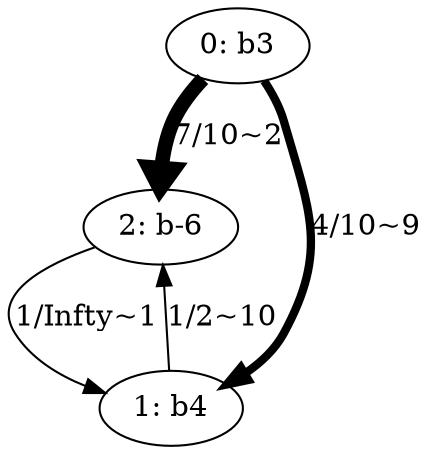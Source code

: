 digraph G {
  2 [label="2: b-6", ];
  0 [label="0: b3", ];
  1 [label="1: b4", ];
  
  
  1 -> 2 [penwidth=1.000000, label="1/2~10", ];
  0 -> 1 [penwidth=4.000000, label="4/10~9", ];
  0 -> 2 [penwidth=7.000000, label="7/10~2", ];
  2 -> 1 [penwidth=1.000000, label="1/Infty~1", ];
  
  }
